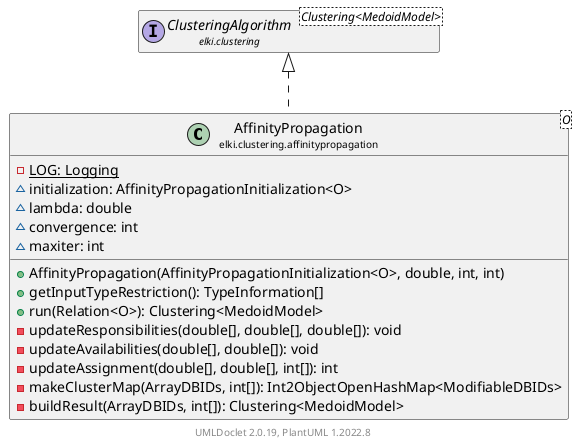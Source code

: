 @startuml
    remove .*\.(Instance|Par|Parameterizer|Factory)$
    set namespaceSeparator none
    hide empty fields
    hide empty methods

    class "<size:14>AffinityPropagation\n<size:10>elki.clustering.affinitypropagation" as elki.clustering.affinitypropagation.AffinityPropagation<O> [[AffinityPropagation.html]] {
        {static} -LOG: Logging
        ~initialization: AffinityPropagationInitialization<O>
        ~lambda: double
        ~convergence: int
        ~maxiter: int
        +AffinityPropagation(AffinityPropagationInitialization<O>, double, int, int)
        +getInputTypeRestriction(): TypeInformation[]
        +run(Relation<O>): Clustering<MedoidModel>
        -updateResponsibilities(double[], double[], double[]): void
        -updateAvailabilities(double[], double[]): void
        -updateAssignment(double[], double[], int[]): int
        -makeClusterMap(ArrayDBIDs, int[]): Int2ObjectOpenHashMap<ModifiableDBIDs>
        -buildResult(ArrayDBIDs, int[]): Clustering<MedoidModel>
    }

    interface "<size:14>ClusteringAlgorithm\n<size:10>elki.clustering" as elki.clustering.ClusteringAlgorithm<Clustering<MedoidModel>> [[../ClusteringAlgorithm.html]]
    class "<size:14>AffinityPropagation.Par\n<size:10>elki.clustering.affinitypropagation" as elki.clustering.affinitypropagation.AffinityPropagation.Par<O>

    elki.clustering.ClusteringAlgorithm <|.. elki.clustering.affinitypropagation.AffinityPropagation
    elki.clustering.affinitypropagation.AffinityPropagation +-- elki.clustering.affinitypropagation.AffinityPropagation.Par

    center footer UMLDoclet 2.0.19, PlantUML 1.2022.8
@enduml

